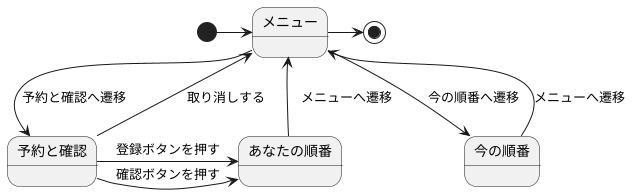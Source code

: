@startuml 診察予約
' left to right direction
[*] --right-->メニュー
state メニュー{
}
state 予約と確認{
}
state あなたの順番{
}
state 今の順番{
}
メニュー -down-> 予約と確認 : 予約と確認へ遷移
予約と確認 -up-> メニュー : 取り消しする
予約と確認 -right-> あなたの順番 : 登録ボタンを押す
予約と確認 -right-> あなたの順番 : 確認ボタンを押す
あなたの順番 -up-> メニュー :　メニューへ遷移
メニュー -down-> 今の順番 : 今の順番へ遷移
今の順番 -up-> メニュー : メニューへ遷移
メニュー --right--> [*]
@enduml